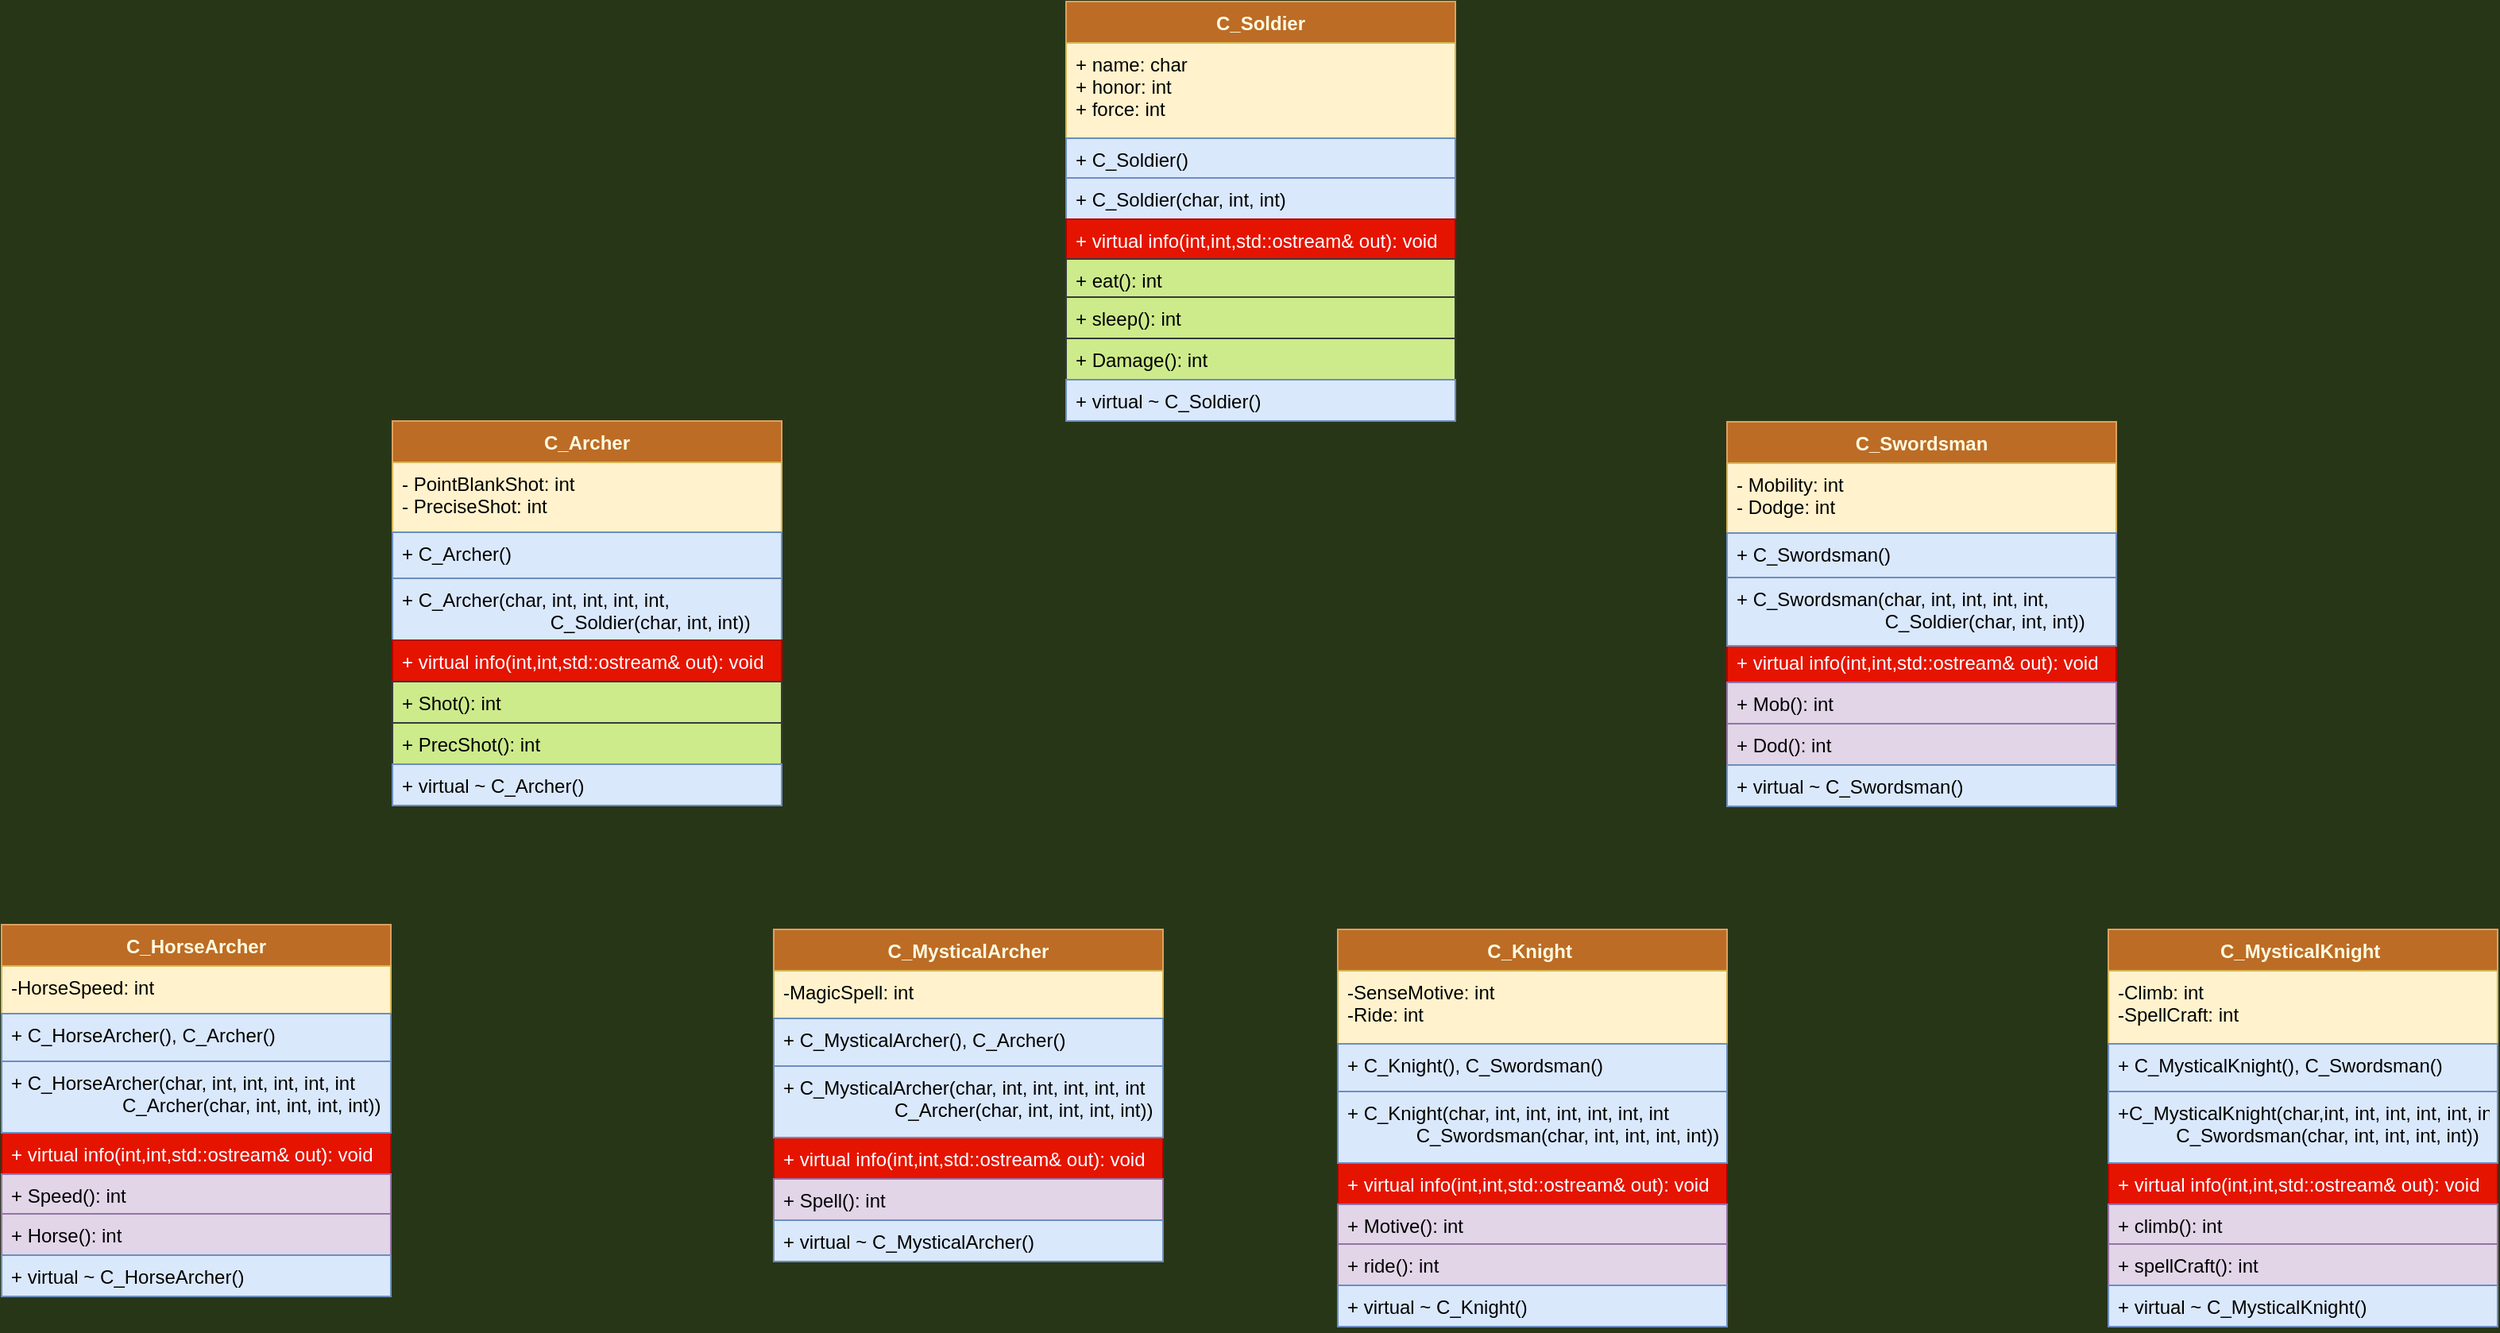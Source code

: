 <mxfile version="14.8.5" type="github">
  <diagram id="KfgOQVesRa8jAqSmO_TG" name="Page-1">
    <mxGraphModel dx="2009" dy="1231" grid="0" gridSize="10" guides="1" tooltips="1" connect="1" arrows="1" fold="1" page="1" pageScale="1" pageWidth="1654" pageHeight="2336" background="#283618" math="0" shadow="0">
      <root>
        <mxCell id="0" />
        <mxCell id="1" parent="0" />
        <mxCell id="gfh71h0dCbDymhL63w5G-2" value="C_Soldier" style="swimlane;fontStyle=1;align=center;verticalAlign=top;childLayout=stackLayout;horizontal=1;startSize=26;horizontalStack=0;resizeParent=1;resizeParentMax=0;resizeLast=0;collapsible=1;marginBottom=0;fillColor=#BC6C25;strokeColor=#DDA15E;fontColor=#FEFAE0;" parent="1" vertex="1">
          <mxGeometry x="704" y="56" width="245" height="112" as="geometry" />
        </mxCell>
        <mxCell id="gfh71h0dCbDymhL63w5G-3" value="+ name: char&#xa;+ honor: int&#xa;+ force: int" style="text;strokeColor=#d6b656;fillColor=#fff2cc;align=left;verticalAlign=top;spacingLeft=4;spacingRight=4;overflow=hidden;rotatable=0;points=[[0,0.5],[1,0.5]];portConstraint=eastwest;" parent="gfh71h0dCbDymhL63w5G-2" vertex="1">
          <mxGeometry y="26" width="245" height="60" as="geometry" />
        </mxCell>
        <mxCell id="gfh71h0dCbDymhL63w5G-5" value="+ C_Soldier()" style="text;strokeColor=#6c8ebf;fillColor=#dae8fc;align=left;verticalAlign=top;spacingLeft=4;spacingRight=4;overflow=hidden;rotatable=0;points=[[0,0.5],[1,0.5]];portConstraint=eastwest;" parent="gfh71h0dCbDymhL63w5G-2" vertex="1">
          <mxGeometry y="86" width="245" height="26" as="geometry" />
        </mxCell>
        <mxCell id="xftbxWCKIYWHHrMW_up1-3" value="+ C_Soldier(char, int, int)" style="text;strokeColor=#6c8ebf;fillColor=#dae8fc;align=left;verticalAlign=top;spacingLeft=4;spacingRight=4;overflow=hidden;rotatable=0;points=[[0,0.5],[1,0.5]];portConstraint=eastwest;" vertex="1" parent="1">
          <mxGeometry x="704" y="167" width="245" height="26" as="geometry" />
        </mxCell>
        <mxCell id="xftbxWCKIYWHHrMW_up1-4" value="+ virtual info(int,int,std::ostream&amp; out): void" style="text;strokeColor=#B20000;fillColor=#e51400;align=left;verticalAlign=top;spacingLeft=4;spacingRight=4;overflow=hidden;rotatable=0;points=[[0,0.5],[1,0.5]];portConstraint=eastwest;fontColor=#ffffff;" vertex="1" parent="1">
          <mxGeometry x="704" y="193" width="245" height="26" as="geometry" />
        </mxCell>
        <mxCell id="xftbxWCKIYWHHrMW_up1-5" value="+ eat(): int" style="text;strokeColor=#36393d;fillColor=#cdeb8b;align=left;verticalAlign=top;spacingLeft=4;spacingRight=4;overflow=hidden;rotatable=0;points=[[0,0.5],[1,0.5]];portConstraint=eastwest;" vertex="1" parent="1">
          <mxGeometry x="704" y="218" width="245" height="26" as="geometry" />
        </mxCell>
        <mxCell id="xftbxWCKIYWHHrMW_up1-6" value="+ sleep(): int" style="text;strokeColor=#36393d;fillColor=#cdeb8b;align=left;verticalAlign=top;spacingLeft=4;spacingRight=4;overflow=hidden;rotatable=0;points=[[0,0.5],[1,0.5]];portConstraint=eastwest;" vertex="1" parent="1">
          <mxGeometry x="704" y="242" width="245" height="26" as="geometry" />
        </mxCell>
        <mxCell id="xftbxWCKIYWHHrMW_up1-7" value="+ Damage(): int" style="text;strokeColor=#36393d;fillColor=#cdeb8b;align=left;verticalAlign=top;spacingLeft=4;spacingRight=4;overflow=hidden;rotatable=0;points=[[0,0.5],[1,0.5]];portConstraint=eastwest;" vertex="1" parent="1">
          <mxGeometry x="704" y="268" width="245" height="26" as="geometry" />
        </mxCell>
        <mxCell id="xftbxWCKIYWHHrMW_up1-8" value="+ virtual ~ C_Soldier()" style="text;strokeColor=#6c8ebf;fillColor=#dae8fc;align=left;verticalAlign=top;spacingLeft=4;spacingRight=4;overflow=hidden;rotatable=0;points=[[0,0.5],[1,0.5]];portConstraint=eastwest;" vertex="1" parent="1">
          <mxGeometry x="704" y="294" width="245" height="26" as="geometry" />
        </mxCell>
        <mxCell id="xftbxWCKIYWHHrMW_up1-9" value="C_Archer" style="swimlane;fontStyle=1;align=center;verticalAlign=top;childLayout=stackLayout;horizontal=1;startSize=26;horizontalStack=0;resizeParent=1;resizeParentMax=0;resizeLast=0;collapsible=1;marginBottom=0;fillColor=#BC6C25;strokeColor=#DDA15E;fontColor=#FEFAE0;" vertex="1" parent="1">
          <mxGeometry x="280" y="320" width="245" height="99" as="geometry" />
        </mxCell>
        <mxCell id="xftbxWCKIYWHHrMW_up1-10" value="- PointBlankShot: int&#xa;- PreciseShot: int" style="text;strokeColor=#d6b656;fillColor=#fff2cc;align=left;verticalAlign=top;spacingLeft=4;spacingRight=4;overflow=hidden;rotatable=0;points=[[0,0.5],[1,0.5]];portConstraint=eastwest;" vertex="1" parent="xftbxWCKIYWHHrMW_up1-9">
          <mxGeometry y="26" width="245" height="44" as="geometry" />
        </mxCell>
        <mxCell id="xftbxWCKIYWHHrMW_up1-11" value="+ C_Archer()" style="text;strokeColor=#6c8ebf;fillColor=#dae8fc;align=left;verticalAlign=top;spacingLeft=4;spacingRight=4;overflow=hidden;rotatable=0;points=[[0,0.5],[1,0.5]];portConstraint=eastwest;" vertex="1" parent="xftbxWCKIYWHHrMW_up1-9">
          <mxGeometry y="70" width="245" height="29" as="geometry" />
        </mxCell>
        <mxCell id="xftbxWCKIYWHHrMW_up1-12" value="+ C_Archer(char, int, int, int, int, &#xa;                            C_Soldier(char, int, int))" style="text;strokeColor=#6c8ebf;fillColor=#dae8fc;align=left;verticalAlign=top;spacingLeft=4;spacingRight=4;overflow=hidden;rotatable=0;points=[[0,0.5],[1,0.5]];portConstraint=eastwest;" vertex="1" parent="1">
          <mxGeometry x="280" y="419" width="245" height="45" as="geometry" />
        </mxCell>
        <mxCell id="xftbxWCKIYWHHrMW_up1-13" value="+ virtual info(int,int,std::ostream&amp; out): void" style="text;strokeColor=#B20000;fillColor=#e51400;align=left;verticalAlign=top;spacingLeft=4;spacingRight=4;overflow=hidden;rotatable=0;points=[[0,0.5],[1,0.5]];portConstraint=eastwest;fontColor=#ffffff;" vertex="1" parent="1">
          <mxGeometry x="280" y="458" width="245" height="26" as="geometry" />
        </mxCell>
        <mxCell id="xftbxWCKIYWHHrMW_up1-14" value="+ Shot(): int" style="text;strokeColor=#36393d;fillColor=#cdeb8b;align=left;verticalAlign=top;spacingLeft=4;spacingRight=4;overflow=hidden;rotatable=0;points=[[0,0.5],[1,0.5]];portConstraint=eastwest;" vertex="1" parent="1">
          <mxGeometry x="280" y="484" width="245" height="26" as="geometry" />
        </mxCell>
        <mxCell id="xftbxWCKIYWHHrMW_up1-15" value="+ PrecShot(): int" style="text;strokeColor=#36393d;fillColor=#cdeb8b;align=left;verticalAlign=top;spacingLeft=4;spacingRight=4;overflow=hidden;rotatable=0;points=[[0,0.5],[1,0.5]];portConstraint=eastwest;" vertex="1" parent="1">
          <mxGeometry x="280" y="510" width="245" height="26" as="geometry" />
        </mxCell>
        <mxCell id="xftbxWCKIYWHHrMW_up1-17" value="+ virtual ~ C_Archer()" style="text;strokeColor=#6c8ebf;fillColor=#dae8fc;align=left;verticalAlign=top;spacingLeft=4;spacingRight=4;overflow=hidden;rotatable=0;points=[[0,0.5],[1,0.5]];portConstraint=eastwest;" vertex="1" parent="1">
          <mxGeometry x="280" y="536" width="245" height="26" as="geometry" />
        </mxCell>
        <mxCell id="xftbxWCKIYWHHrMW_up1-19" value="C_Swordsman" style="swimlane;fontStyle=1;align=center;verticalAlign=top;childLayout=stackLayout;horizontal=1;startSize=26;horizontalStack=0;resizeParent=1;resizeParentMax=0;resizeLast=0;collapsible=1;marginBottom=0;fillColor=#BC6C25;strokeColor=#DDA15E;fontColor=#FEFAE0;" vertex="1" parent="1">
          <mxGeometry x="1120" y="320.5" width="245" height="100" as="geometry" />
        </mxCell>
        <mxCell id="xftbxWCKIYWHHrMW_up1-20" value="- Mobility: int&#xa;- Dodge: int" style="text;strokeColor=#d6b656;fillColor=#fff2cc;align=left;verticalAlign=top;spacingLeft=4;spacingRight=4;overflow=hidden;rotatable=0;points=[[0,0.5],[1,0.5]];portConstraint=eastwest;" vertex="1" parent="xftbxWCKIYWHHrMW_up1-19">
          <mxGeometry y="26" width="245" height="44" as="geometry" />
        </mxCell>
        <mxCell id="xftbxWCKIYWHHrMW_up1-21" value="+ C_Swordsman()" style="text;strokeColor=#6c8ebf;fillColor=#dae8fc;align=left;verticalAlign=top;spacingLeft=4;spacingRight=4;overflow=hidden;rotatable=0;points=[[0,0.5],[1,0.5]];portConstraint=eastwest;" vertex="1" parent="xftbxWCKIYWHHrMW_up1-19">
          <mxGeometry y="70" width="245" height="30" as="geometry" />
        </mxCell>
        <mxCell id="xftbxWCKIYWHHrMW_up1-22" value="+ virtual info(int,int,std::ostream&amp; out): void" style="text;strokeColor=#B20000;fillColor=#e51400;align=left;verticalAlign=top;spacingLeft=4;spacingRight=4;overflow=hidden;rotatable=0;points=[[0,0.5],[1,0.5]];portConstraint=eastwest;fontColor=#ffffff;" vertex="1" parent="1">
          <mxGeometry x="1120" y="458.5" width="245" height="26" as="geometry" />
        </mxCell>
        <mxCell id="xftbxWCKIYWHHrMW_up1-23" value="+ Mob(): int" style="text;strokeColor=#9673a6;fillColor=#e1d5e7;align=left;verticalAlign=top;spacingLeft=4;spacingRight=4;overflow=hidden;rotatable=0;points=[[0,0.5],[1,0.5]];portConstraint=eastwest;" vertex="1" parent="1">
          <mxGeometry x="1120" y="484.5" width="245" height="26" as="geometry" />
        </mxCell>
        <mxCell id="xftbxWCKIYWHHrMW_up1-24" value="+ Dod(): int" style="text;strokeColor=#9673a6;fillColor=#e1d5e7;align=left;verticalAlign=top;spacingLeft=4;spacingRight=4;overflow=hidden;rotatable=0;points=[[0,0.5],[1,0.5]];portConstraint=eastwest;" vertex="1" parent="1">
          <mxGeometry x="1120" y="510.5" width="245" height="26" as="geometry" />
        </mxCell>
        <mxCell id="xftbxWCKIYWHHrMW_up1-25" value="+ virtual ~ C_Swordsman()" style="text;strokeColor=#6c8ebf;fillColor=#dae8fc;align=left;verticalAlign=top;spacingLeft=4;spacingRight=4;overflow=hidden;rotatable=0;points=[[0,0.5],[1,0.5]];portConstraint=eastwest;" vertex="1" parent="1">
          <mxGeometry x="1120" y="536.5" width="245" height="26" as="geometry" />
        </mxCell>
        <mxCell id="xftbxWCKIYWHHrMW_up1-26" value="+ C_Swordsman(char, int, int, int, int, &#xa;                            C_Soldier(char, int, int))" style="text;strokeColor=#6c8ebf;fillColor=#dae8fc;align=left;verticalAlign=top;spacingLeft=4;spacingRight=4;overflow=hidden;rotatable=0;points=[[0,0.5],[1,0.5]];portConstraint=eastwest;" vertex="1" parent="1">
          <mxGeometry x="1120" y="418.5" width="245" height="43" as="geometry" />
        </mxCell>
        <mxCell id="xftbxWCKIYWHHrMW_up1-27" value="C_HorseArcher" style="swimlane;fontStyle=1;align=center;verticalAlign=top;childLayout=stackLayout;horizontal=1;startSize=26;horizontalStack=0;resizeParent=1;resizeParentMax=0;resizeLast=0;collapsible=1;marginBottom=0;fillColor=#BC6C25;strokeColor=#DDA15E;fontColor=#FEFAE0;" vertex="1" parent="1">
          <mxGeometry x="34" y="637" width="245" height="86" as="geometry" />
        </mxCell>
        <mxCell id="xftbxWCKIYWHHrMW_up1-28" value="-HorseSpeed: int" style="text;strokeColor=#d6b656;fillColor=#fff2cc;align=left;verticalAlign=top;spacingLeft=4;spacingRight=4;overflow=hidden;rotatable=0;points=[[0,0.5],[1,0.5]];portConstraint=eastwest;" vertex="1" parent="xftbxWCKIYWHHrMW_up1-27">
          <mxGeometry y="26" width="245" height="30" as="geometry" />
        </mxCell>
        <mxCell id="xftbxWCKIYWHHrMW_up1-29" value="+ C_HorseArcher(), C_Archer()" style="text;strokeColor=#6c8ebf;fillColor=#dae8fc;align=left;verticalAlign=top;spacingLeft=4;spacingRight=4;overflow=hidden;rotatable=0;points=[[0,0.5],[1,0.5]];portConstraint=eastwest;" vertex="1" parent="xftbxWCKIYWHHrMW_up1-27">
          <mxGeometry y="56" width="245" height="30" as="geometry" />
        </mxCell>
        <mxCell id="xftbxWCKIYWHHrMW_up1-30" value="+ virtual info(int,int,std::ostream&amp; out): void" style="text;strokeColor=#B20000;fillColor=#e51400;align=left;verticalAlign=top;spacingLeft=4;spacingRight=4;overflow=hidden;rotatable=0;points=[[0,0.5],[1,0.5]];portConstraint=eastwest;fontColor=#ffffff;" vertex="1" parent="1">
          <mxGeometry x="34" y="768" width="245" height="26" as="geometry" />
        </mxCell>
        <mxCell id="xftbxWCKIYWHHrMW_up1-31" value="+ Speed(): int" style="text;strokeColor=#9673a6;fillColor=#e1d5e7;align=left;verticalAlign=top;spacingLeft=4;spacingRight=4;overflow=hidden;rotatable=0;points=[[0,0.5],[1,0.5]];portConstraint=eastwest;" vertex="1" parent="1">
          <mxGeometry x="34" y="794" width="245" height="26" as="geometry" />
        </mxCell>
        <mxCell id="xftbxWCKIYWHHrMW_up1-32" value="+ Horse(): int" style="text;strokeColor=#9673a6;fillColor=#e1d5e7;align=left;verticalAlign=top;spacingLeft=4;spacingRight=4;overflow=hidden;rotatable=0;points=[[0,0.5],[1,0.5]];portConstraint=eastwest;" vertex="1" parent="1">
          <mxGeometry x="34" y="819" width="245" height="26" as="geometry" />
        </mxCell>
        <mxCell id="xftbxWCKIYWHHrMW_up1-33" value="+ virtual ~ C_HorseArcher()" style="text;strokeColor=#6c8ebf;fillColor=#dae8fc;align=left;verticalAlign=top;spacingLeft=4;spacingRight=4;overflow=hidden;rotatable=0;points=[[0,0.5],[1,0.5]];portConstraint=eastwest;" vertex="1" parent="1">
          <mxGeometry x="34" y="845" width="245" height="26" as="geometry" />
        </mxCell>
        <mxCell id="xftbxWCKIYWHHrMW_up1-34" value="+ C_HorseArcher(char, int, int, int, int, int&#xa;                     C_Archer(char, int, int, int, int))" style="text;strokeColor=#6c8ebf;fillColor=#dae8fc;align=left;verticalAlign=top;spacingLeft=4;spacingRight=4;overflow=hidden;rotatable=0;points=[[0,0.5],[1,0.5]];portConstraint=eastwest;" vertex="1" parent="1">
          <mxGeometry x="34" y="723" width="245" height="45" as="geometry" />
        </mxCell>
        <mxCell id="xftbxWCKIYWHHrMW_up1-35" value="C_MysticalArcher" style="swimlane;fontStyle=1;align=center;verticalAlign=top;childLayout=stackLayout;horizontal=1;startSize=26;horizontalStack=0;resizeParent=1;resizeParentMax=0;resizeLast=0;collapsible=1;marginBottom=0;fillColor=#BC6C25;strokeColor=#DDA15E;fontColor=#FEFAE0;" vertex="1" parent="1">
          <mxGeometry x="520" y="640" width="245" height="86" as="geometry" />
        </mxCell>
        <mxCell id="xftbxWCKIYWHHrMW_up1-36" value="-MagicSpell: int" style="text;strokeColor=#d6b656;fillColor=#fff2cc;align=left;verticalAlign=top;spacingLeft=4;spacingRight=4;overflow=hidden;rotatable=0;points=[[0,0.5],[1,0.5]];portConstraint=eastwest;" vertex="1" parent="xftbxWCKIYWHHrMW_up1-35">
          <mxGeometry y="26" width="245" height="30" as="geometry" />
        </mxCell>
        <mxCell id="xftbxWCKIYWHHrMW_up1-37" value="+ C_MysticalArcher(), C_Archer()" style="text;strokeColor=#6c8ebf;fillColor=#dae8fc;align=left;verticalAlign=top;spacingLeft=4;spacingRight=4;overflow=hidden;rotatable=0;points=[[0,0.5],[1,0.5]];portConstraint=eastwest;" vertex="1" parent="xftbxWCKIYWHHrMW_up1-35">
          <mxGeometry y="56" width="245" height="30" as="geometry" />
        </mxCell>
        <mxCell id="xftbxWCKIYWHHrMW_up1-38" value="+ virtual info(int,int,std::ostream&amp; out): void" style="text;strokeColor=#B20000;fillColor=#e51400;align=left;verticalAlign=top;spacingLeft=4;spacingRight=4;overflow=hidden;rotatable=0;points=[[0,0.5],[1,0.5]];portConstraint=eastwest;fontColor=#ffffff;" vertex="1" parent="1">
          <mxGeometry x="520" y="771" width="245" height="26" as="geometry" />
        </mxCell>
        <mxCell id="xftbxWCKIYWHHrMW_up1-39" value="+ Spell(): int" style="text;strokeColor=#9673a6;fillColor=#e1d5e7;align=left;verticalAlign=top;spacingLeft=4;spacingRight=4;overflow=hidden;rotatable=0;points=[[0,0.5],[1,0.5]];portConstraint=eastwest;" vertex="1" parent="1">
          <mxGeometry x="520" y="797" width="245" height="26" as="geometry" />
        </mxCell>
        <mxCell id="xftbxWCKIYWHHrMW_up1-41" value="+ virtual ~ C_MysticalArcher()" style="text;strokeColor=#6c8ebf;fillColor=#dae8fc;align=left;verticalAlign=top;spacingLeft=4;spacingRight=4;overflow=hidden;rotatable=0;points=[[0,0.5],[1,0.5]];portConstraint=eastwest;" vertex="1" parent="1">
          <mxGeometry x="520" y="823" width="245" height="26" as="geometry" />
        </mxCell>
        <mxCell id="xftbxWCKIYWHHrMW_up1-42" value="+ C_MysticalArcher(char, int, int, int, int, int&#xa;                     C_Archer(char, int, int, int, int))" style="text;strokeColor=#6c8ebf;fillColor=#dae8fc;align=left;verticalAlign=top;spacingLeft=4;spacingRight=4;overflow=hidden;rotatable=0;points=[[0,0.5],[1,0.5]];portConstraint=eastwest;" vertex="1" parent="1">
          <mxGeometry x="520" y="726" width="245" height="45" as="geometry" />
        </mxCell>
        <mxCell id="xftbxWCKIYWHHrMW_up1-43" value="C_Knight " style="swimlane;fontStyle=1;align=center;verticalAlign=top;childLayout=stackLayout;horizontal=1;startSize=26;horizontalStack=0;resizeParent=1;resizeParentMax=0;resizeLast=0;collapsible=1;marginBottom=0;fillColor=#BC6C25;strokeColor=#DDA15E;fontColor=#FEFAE0;" vertex="1" parent="1">
          <mxGeometry x="875" y="640" width="245" height="73" as="geometry" />
        </mxCell>
        <mxCell id="xftbxWCKIYWHHrMW_up1-44" value="-SenseMotive: int&#xa;-Ride: int" style="text;strokeColor=#d6b656;fillColor=#fff2cc;align=left;verticalAlign=top;spacingLeft=4;spacingRight=4;overflow=hidden;rotatable=0;points=[[0,0.5],[1,0.5]];portConstraint=eastwest;" vertex="1" parent="xftbxWCKIYWHHrMW_up1-43">
          <mxGeometry y="26" width="245" height="47" as="geometry" />
        </mxCell>
        <mxCell id="xftbxWCKIYWHHrMW_up1-46" value="+ virtual info(int,int,std::ostream&amp; out): void" style="text;strokeColor=#B20000;fillColor=#e51400;align=left;verticalAlign=top;spacingLeft=4;spacingRight=4;overflow=hidden;rotatable=0;points=[[0,0.5],[1,0.5]];portConstraint=eastwest;fontColor=#ffffff;" vertex="1" parent="1">
          <mxGeometry x="875" y="787" width="245" height="26" as="geometry" />
        </mxCell>
        <mxCell id="xftbxWCKIYWHHrMW_up1-47" value="+ Motive(): int" style="text;strokeColor=#9673a6;fillColor=#e1d5e7;align=left;verticalAlign=top;spacingLeft=4;spacingRight=4;overflow=hidden;rotatable=0;points=[[0,0.5],[1,0.5]];portConstraint=eastwest;" vertex="1" parent="1">
          <mxGeometry x="875" y="813" width="245" height="26" as="geometry" />
        </mxCell>
        <mxCell id="xftbxWCKIYWHHrMW_up1-48" value="+ ride(): int" style="text;strokeColor=#9673a6;fillColor=#e1d5e7;align=left;verticalAlign=top;spacingLeft=4;spacingRight=4;overflow=hidden;rotatable=0;points=[[0,0.5],[1,0.5]];portConstraint=eastwest;" vertex="1" parent="1">
          <mxGeometry x="875" y="838" width="245" height="26" as="geometry" />
        </mxCell>
        <mxCell id="xftbxWCKIYWHHrMW_up1-49" value="+ virtual ~ C_Knight()" style="text;strokeColor=#6c8ebf;fillColor=#dae8fc;align=left;verticalAlign=top;spacingLeft=4;spacingRight=4;overflow=hidden;rotatable=0;points=[[0,0.5],[1,0.5]];portConstraint=eastwest;" vertex="1" parent="1">
          <mxGeometry x="875" y="864" width="245" height="26" as="geometry" />
        </mxCell>
        <mxCell id="xftbxWCKIYWHHrMW_up1-50" value="+ C_Knight(char, int, int, int, int, int, int&#xa;             C_Swordsman(char, int, int, int, int))" style="text;strokeColor=#6c8ebf;fillColor=#dae8fc;align=left;verticalAlign=top;spacingLeft=4;spacingRight=4;overflow=hidden;rotatable=0;points=[[0,0.5],[1,0.5]];portConstraint=eastwest;" vertex="1" parent="1">
          <mxGeometry x="875" y="742" width="245" height="45" as="geometry" />
        </mxCell>
        <mxCell id="xftbxWCKIYWHHrMW_up1-45" value="+ C_Knight(), C_Swordsman()" style="text;strokeColor=#6c8ebf;fillColor=#dae8fc;align=left;verticalAlign=top;spacingLeft=4;spacingRight=4;overflow=hidden;rotatable=0;points=[[0,0.5],[1,0.5]];portConstraint=eastwest;" vertex="1" parent="1">
          <mxGeometry x="875" y="712" width="245" height="30" as="geometry" />
        </mxCell>
        <mxCell id="xftbxWCKIYWHHrMW_up1-59" value="C_MysticalKnight " style="swimlane;fontStyle=1;align=center;verticalAlign=top;childLayout=stackLayout;horizontal=1;startSize=26;horizontalStack=0;resizeParent=1;resizeParentMax=0;resizeLast=0;collapsible=1;marginBottom=0;fillColor=#BC6C25;strokeColor=#DDA15E;fontColor=#FEFAE0;" vertex="1" parent="1">
          <mxGeometry x="1360" y="640" width="245" height="73" as="geometry" />
        </mxCell>
        <mxCell id="xftbxWCKIYWHHrMW_up1-60" value="-Climb: int&#xa;-SpellCraft: int" style="text;strokeColor=#d6b656;fillColor=#fff2cc;align=left;verticalAlign=top;spacingLeft=4;spacingRight=4;overflow=hidden;rotatable=0;points=[[0,0.5],[1,0.5]];portConstraint=eastwest;" vertex="1" parent="xftbxWCKIYWHHrMW_up1-59">
          <mxGeometry y="26" width="245" height="47" as="geometry" />
        </mxCell>
        <mxCell id="xftbxWCKIYWHHrMW_up1-61" value="+ virtual info(int,int,std::ostream&amp; out): void" style="text;strokeColor=#B20000;fillColor=#e51400;align=left;verticalAlign=top;spacingLeft=4;spacingRight=4;overflow=hidden;rotatable=0;points=[[0,0.5],[1,0.5]];portConstraint=eastwest;fontColor=#ffffff;" vertex="1" parent="1">
          <mxGeometry x="1360" y="787" width="245" height="26" as="geometry" />
        </mxCell>
        <mxCell id="xftbxWCKIYWHHrMW_up1-62" value="+ climb(): int" style="text;strokeColor=#9673a6;fillColor=#e1d5e7;align=left;verticalAlign=top;spacingLeft=4;spacingRight=4;overflow=hidden;rotatable=0;points=[[0,0.5],[1,0.5]];portConstraint=eastwest;" vertex="1" parent="1">
          <mxGeometry x="1360" y="813" width="245" height="26" as="geometry" />
        </mxCell>
        <mxCell id="xftbxWCKIYWHHrMW_up1-63" value="+ spellCraft(): int" style="text;strokeColor=#9673a6;fillColor=#e1d5e7;align=left;verticalAlign=top;spacingLeft=4;spacingRight=4;overflow=hidden;rotatable=0;points=[[0,0.5],[1,0.5]];portConstraint=eastwest;" vertex="1" parent="1">
          <mxGeometry x="1360" y="838" width="245" height="26" as="geometry" />
        </mxCell>
        <mxCell id="xftbxWCKIYWHHrMW_up1-64" value="+ virtual ~ C_MysticalKnight()" style="text;strokeColor=#6c8ebf;fillColor=#dae8fc;align=left;verticalAlign=top;spacingLeft=4;spacingRight=4;overflow=hidden;rotatable=0;points=[[0,0.5],[1,0.5]];portConstraint=eastwest;" vertex="1" parent="1">
          <mxGeometry x="1360" y="864" width="245" height="26" as="geometry" />
        </mxCell>
        <mxCell id="xftbxWCKIYWHHrMW_up1-65" value="+C_MysticalKnight(char,int, int, int, int, int, int&#xa;           C_Swordsman(char, int, int, int, int))" style="text;strokeColor=#6c8ebf;fillColor=#dae8fc;align=left;verticalAlign=top;spacingLeft=4;spacingRight=4;overflow=hidden;rotatable=0;points=[[0,0.5],[1,0.5]];portConstraint=eastwest;" vertex="1" parent="1">
          <mxGeometry x="1360" y="742" width="245" height="45" as="geometry" />
        </mxCell>
        <mxCell id="xftbxWCKIYWHHrMW_up1-66" value="+ C_MysticalKnight(), C_Swordsman()" style="text;strokeColor=#6c8ebf;fillColor=#dae8fc;align=left;verticalAlign=top;spacingLeft=4;spacingRight=4;overflow=hidden;rotatable=0;points=[[0,0.5],[1,0.5]];portConstraint=eastwest;" vertex="1" parent="1">
          <mxGeometry x="1360" y="712" width="245" height="30" as="geometry" />
        </mxCell>
      </root>
    </mxGraphModel>
  </diagram>
</mxfile>
